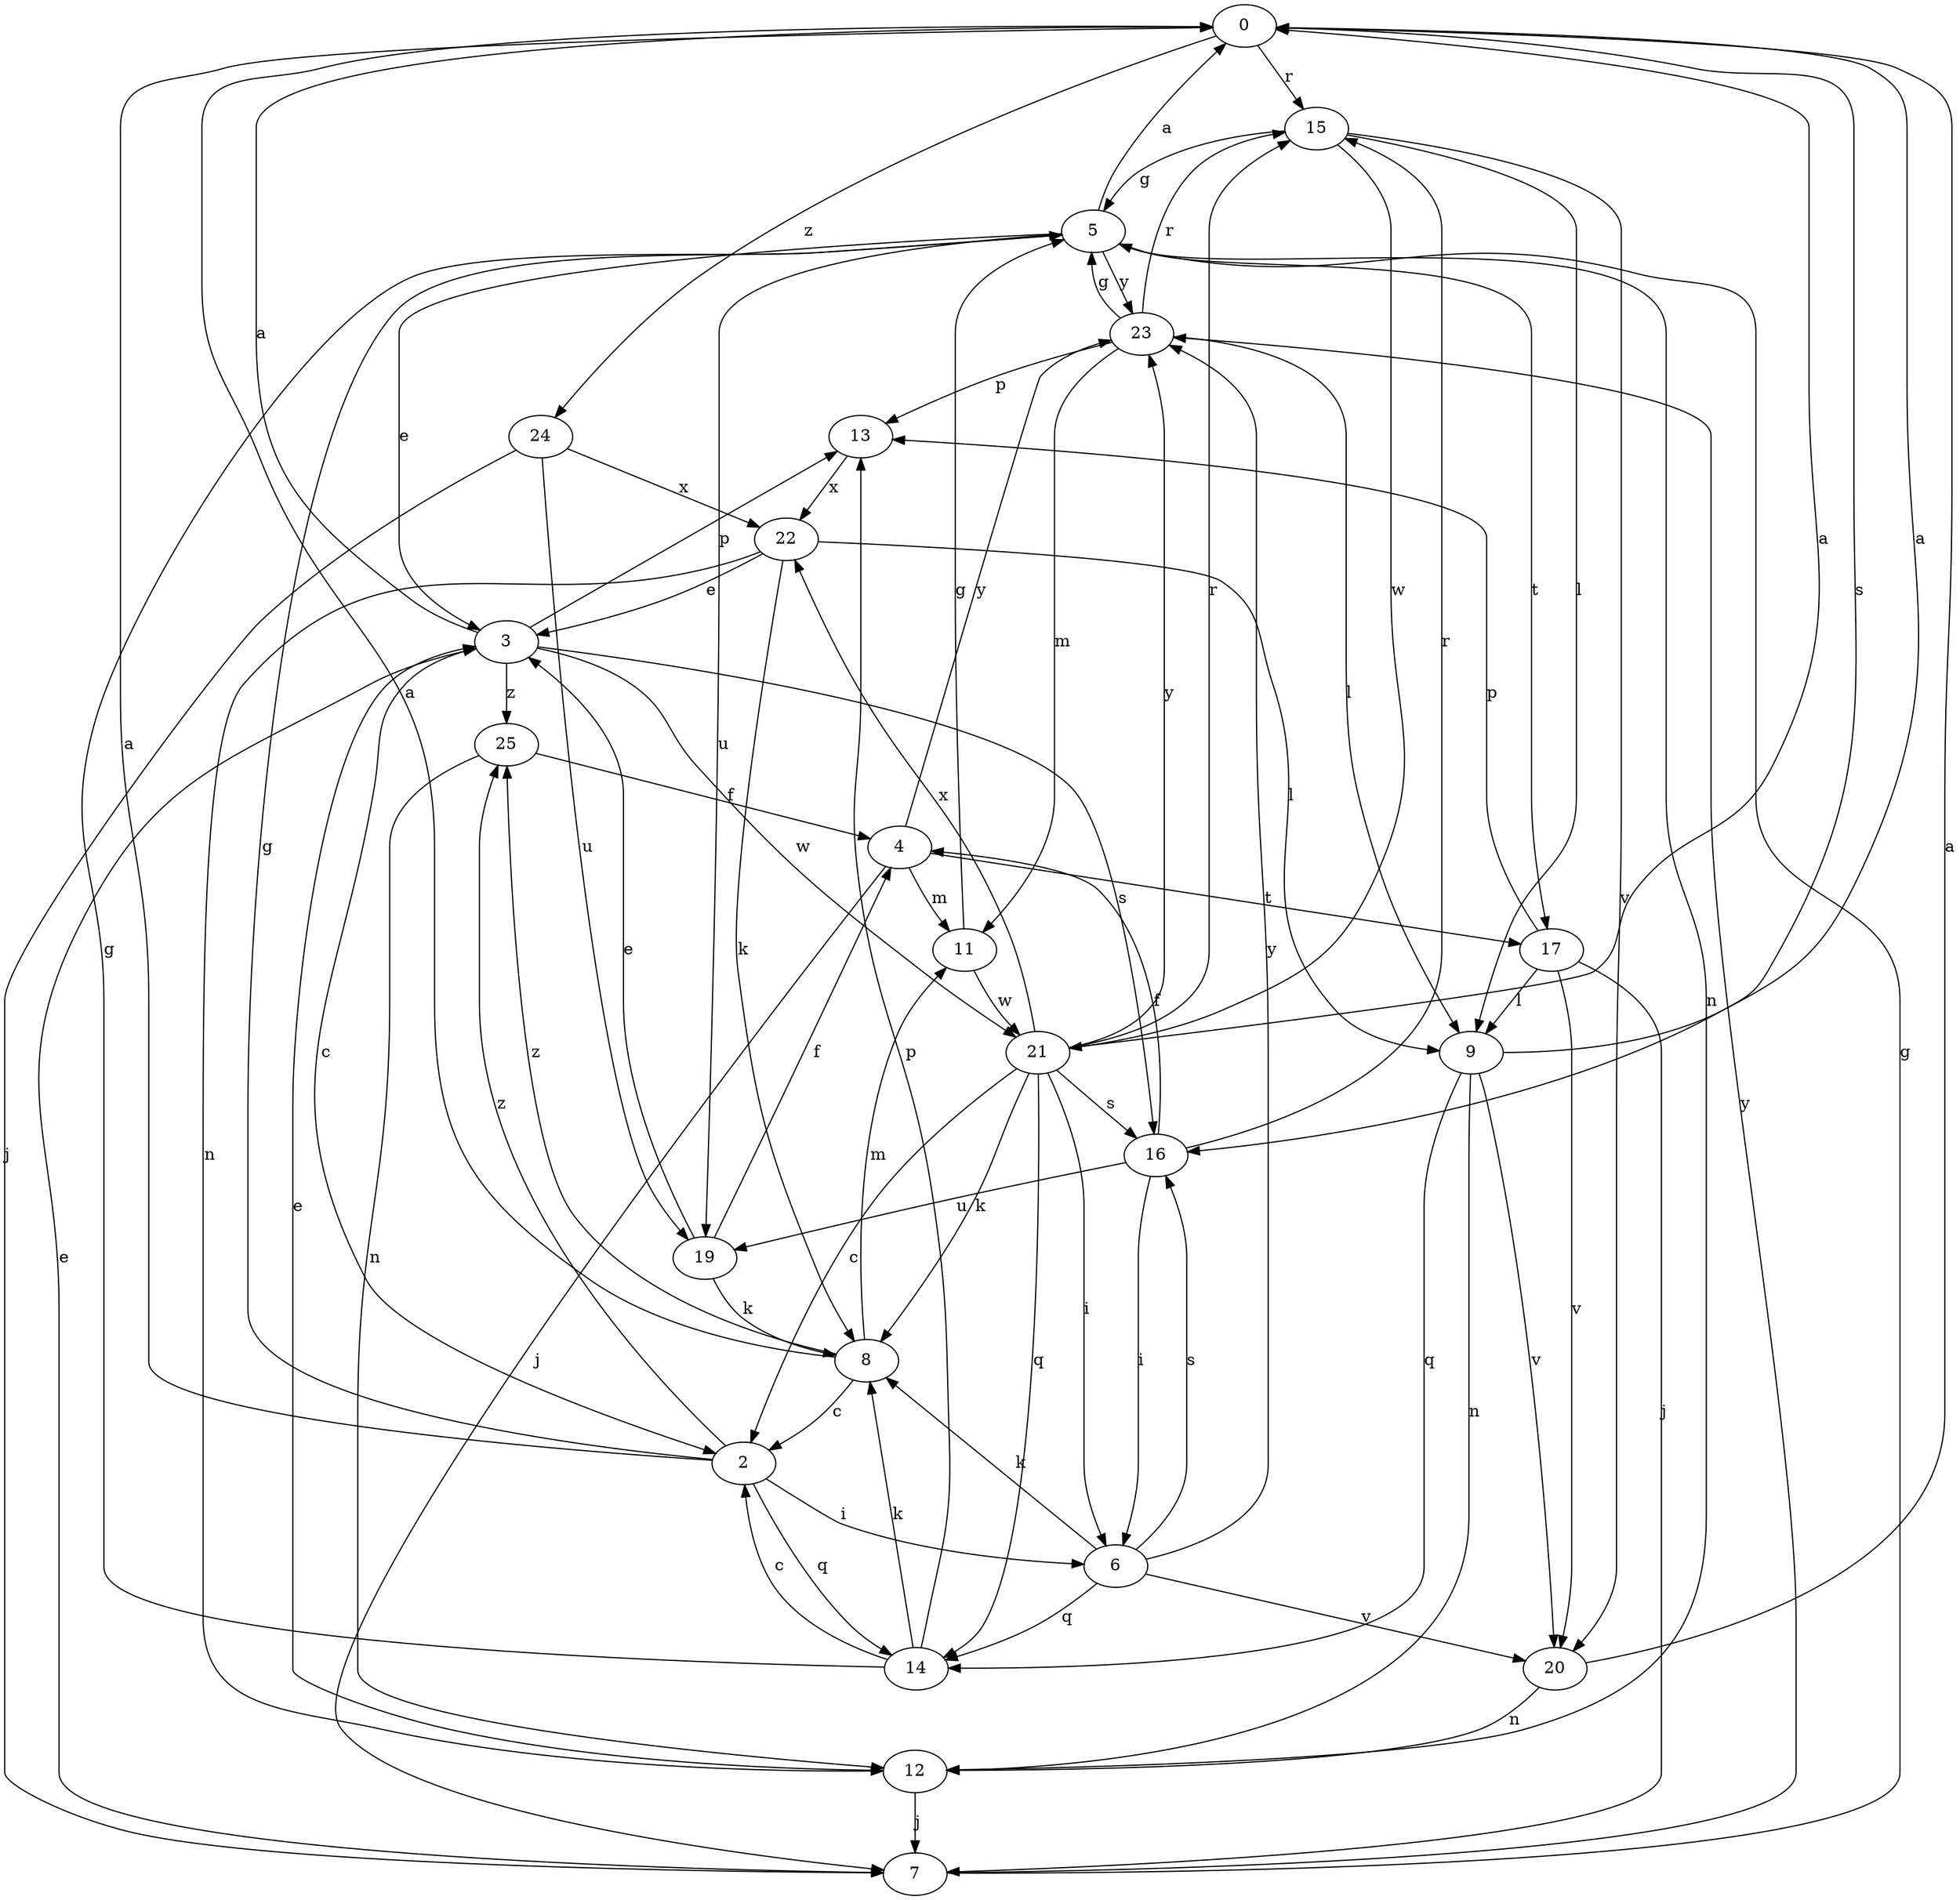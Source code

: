 strict digraph  {
0;
2;
3;
4;
5;
6;
7;
8;
9;
11;
12;
13;
14;
15;
16;
17;
19;
20;
21;
22;
23;
24;
25;
0 -> 15  [label=r];
0 -> 16  [label=s];
0 -> 24  [label=z];
2 -> 0  [label=a];
2 -> 5  [label=g];
2 -> 6  [label=i];
2 -> 14  [label=q];
2 -> 25  [label=z];
3 -> 0  [label=a];
3 -> 2  [label=c];
3 -> 13  [label=p];
3 -> 16  [label=s];
3 -> 21  [label=w];
3 -> 25  [label=z];
4 -> 7  [label=j];
4 -> 11  [label=m];
4 -> 17  [label=t];
4 -> 23  [label=y];
5 -> 0  [label=a];
5 -> 3  [label=e];
5 -> 12  [label=n];
5 -> 17  [label=t];
5 -> 19  [label=u];
5 -> 23  [label=y];
6 -> 8  [label=k];
6 -> 14  [label=q];
6 -> 16  [label=s];
6 -> 20  [label=v];
6 -> 23  [label=y];
7 -> 3  [label=e];
7 -> 5  [label=g];
7 -> 23  [label=y];
8 -> 0  [label=a];
8 -> 2  [label=c];
8 -> 11  [label=m];
8 -> 25  [label=z];
9 -> 0  [label=a];
9 -> 12  [label=n];
9 -> 14  [label=q];
9 -> 20  [label=v];
11 -> 5  [label=g];
11 -> 21  [label=w];
12 -> 3  [label=e];
12 -> 7  [label=j];
13 -> 22  [label=x];
14 -> 2  [label=c];
14 -> 5  [label=g];
14 -> 8  [label=k];
14 -> 13  [label=p];
15 -> 5  [label=g];
15 -> 9  [label=l];
15 -> 20  [label=v];
15 -> 21  [label=w];
16 -> 4  [label=f];
16 -> 6  [label=i];
16 -> 15  [label=r];
16 -> 19  [label=u];
17 -> 7  [label=j];
17 -> 9  [label=l];
17 -> 13  [label=p];
17 -> 20  [label=v];
19 -> 3  [label=e];
19 -> 4  [label=f];
19 -> 8  [label=k];
20 -> 0  [label=a];
20 -> 12  [label=n];
21 -> 0  [label=a];
21 -> 2  [label=c];
21 -> 6  [label=i];
21 -> 8  [label=k];
21 -> 14  [label=q];
21 -> 15  [label=r];
21 -> 16  [label=s];
21 -> 22  [label=x];
21 -> 23  [label=y];
22 -> 3  [label=e];
22 -> 8  [label=k];
22 -> 9  [label=l];
22 -> 12  [label=n];
23 -> 5  [label=g];
23 -> 9  [label=l];
23 -> 11  [label=m];
23 -> 13  [label=p];
23 -> 15  [label=r];
24 -> 7  [label=j];
24 -> 19  [label=u];
24 -> 22  [label=x];
25 -> 4  [label=f];
25 -> 12  [label=n];
}
